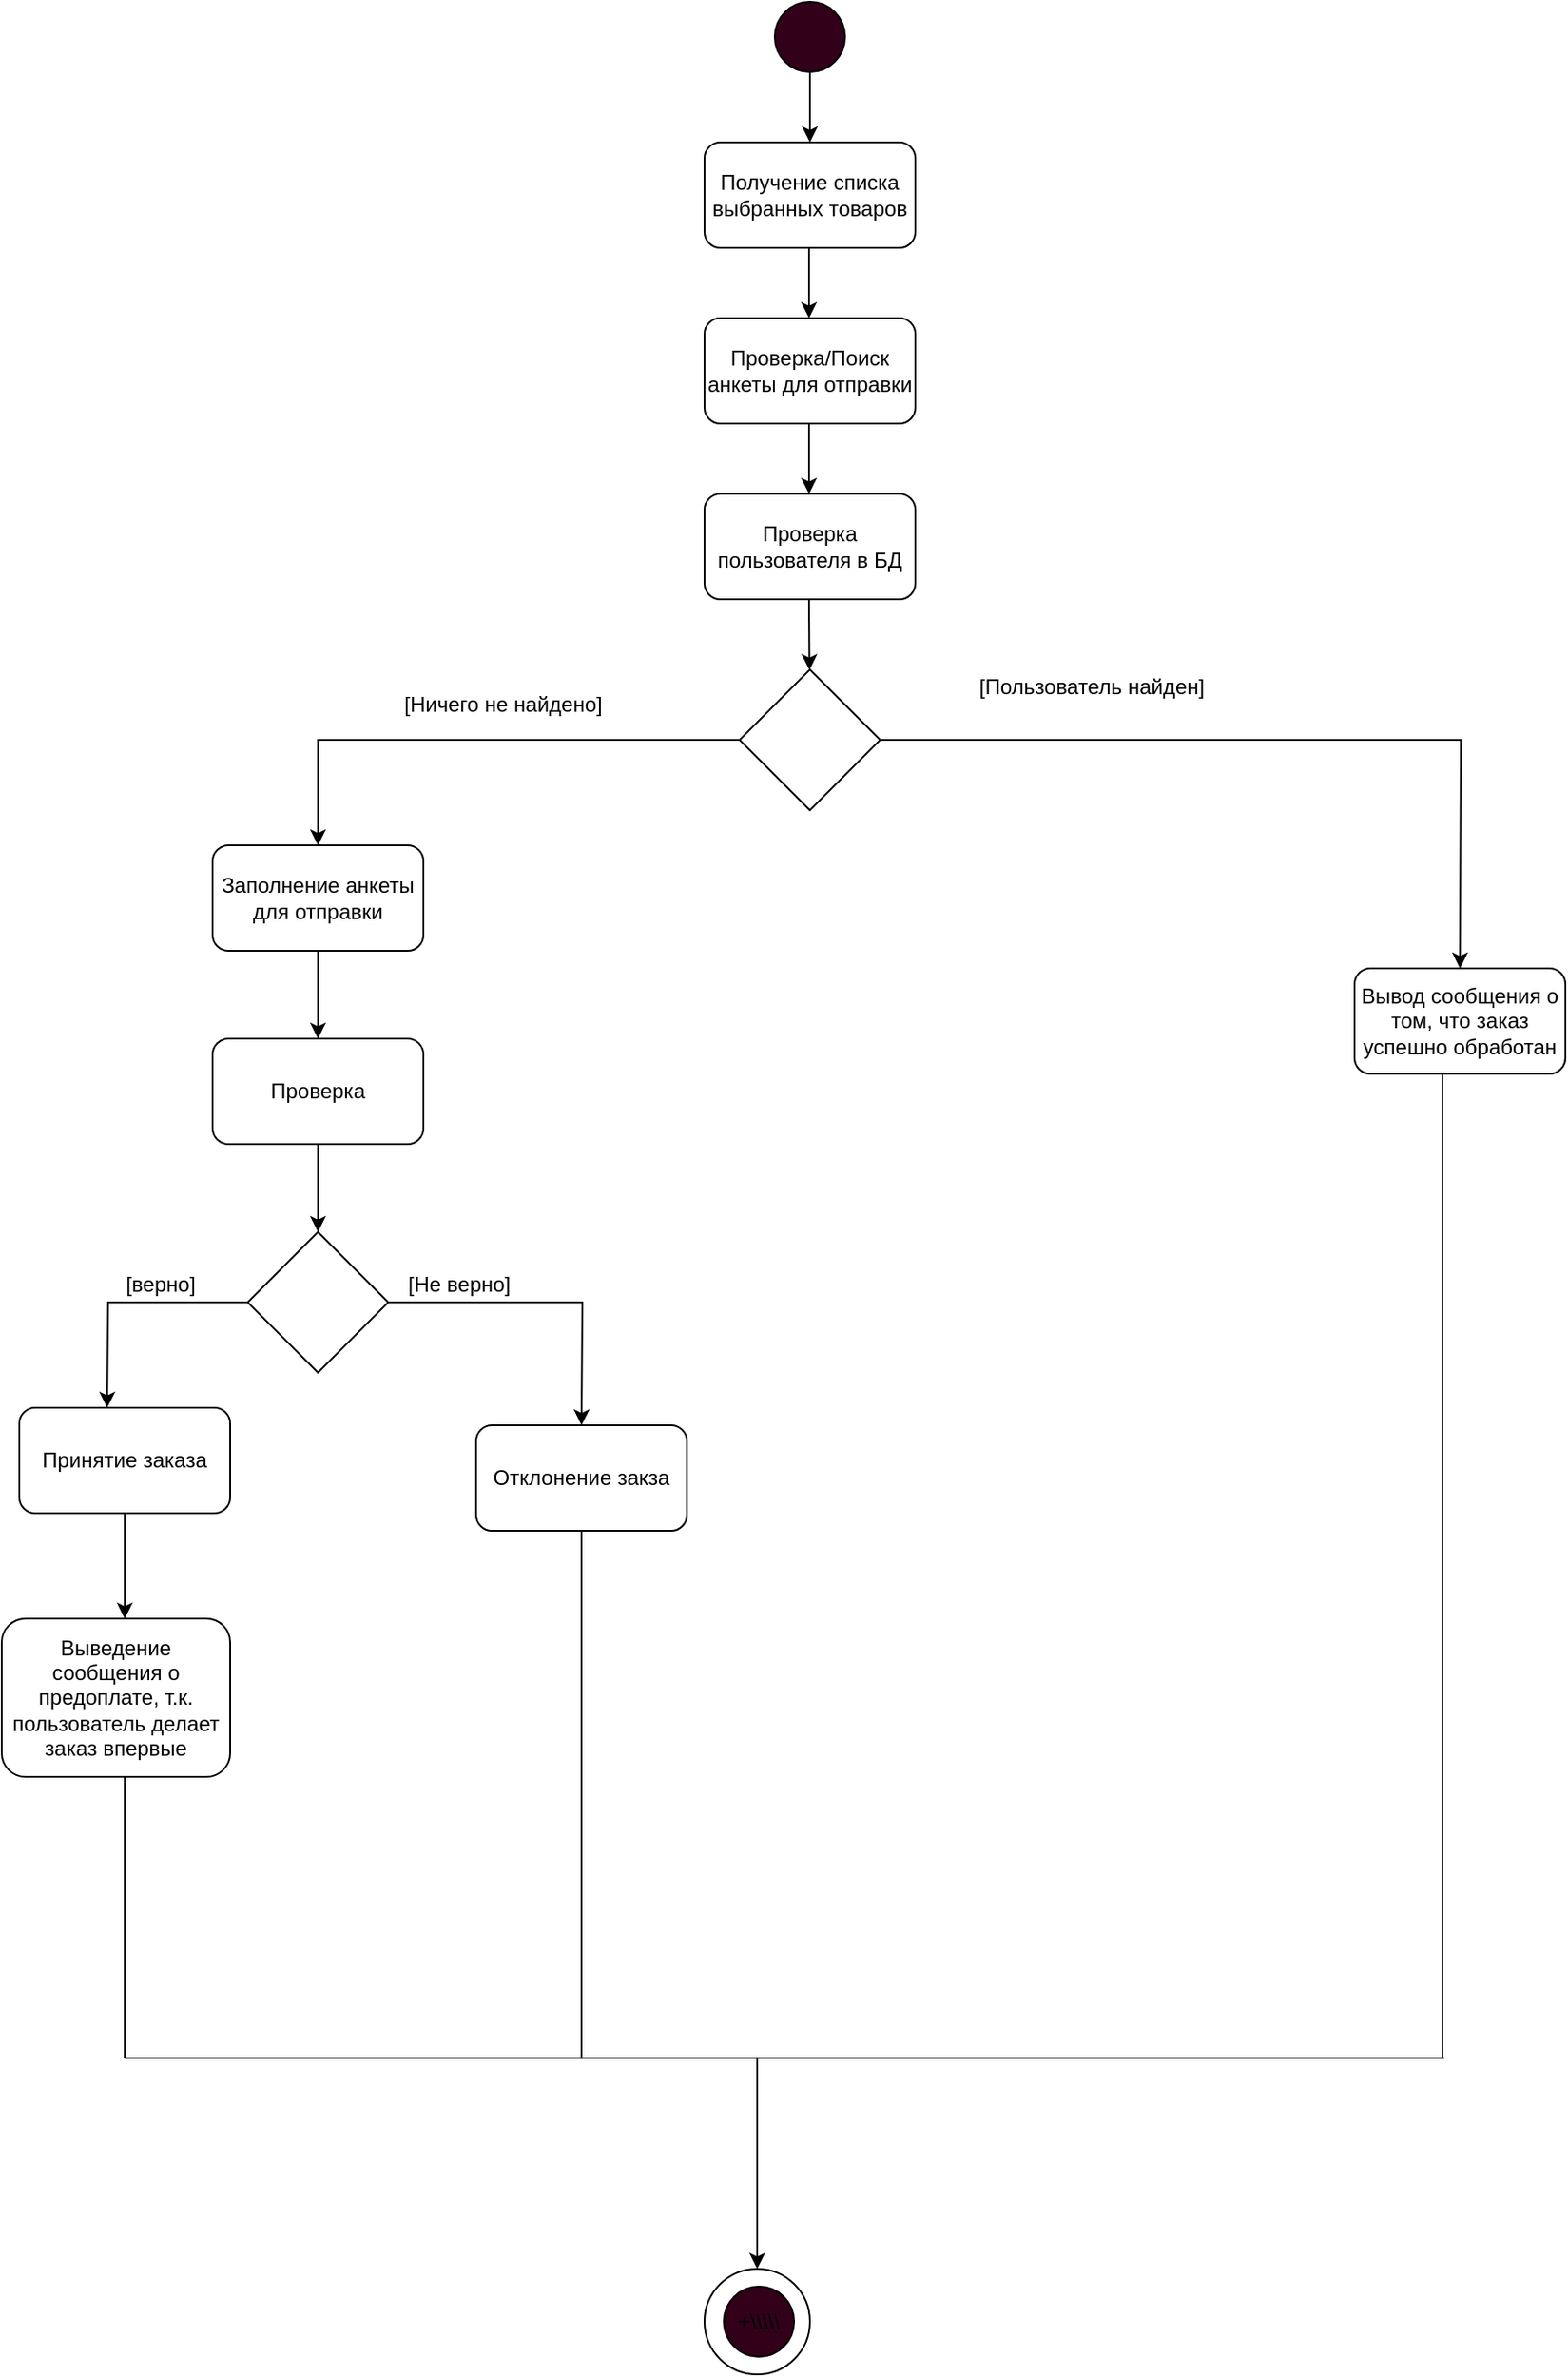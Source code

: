 <mxfile version="16.1.2"><diagram id="c-aQMThwGdOoXntn5NxT" name="Page-1"><mxGraphModel dx="2995" dy="1560" grid="1" gridSize="10" guides="1" tooltips="1" connect="1" arrows="1" fold="1" page="1" pageScale="1" pageWidth="2336" pageHeight="1654" math="0" shadow="0"><root><mxCell id="0"/><mxCell id="1" parent="0"/><mxCell id="QK1_0POKstQcODQE32aZ-1" value="" style="ellipse;whiteSpace=wrap;html=1;aspect=fixed;fillColor=#33001A;" parent="1" vertex="1"><mxGeometry x="730" y="50" width="40" height="40" as="geometry"/></mxCell><mxCell id="QK1_0POKstQcODQE32aZ-2" value="" style="endArrow=classic;html=1;" parent="1" target="QK1_0POKstQcODQE32aZ-3" edge="1"><mxGeometry width="50" height="50" relative="1" as="geometry"><mxPoint x="750" y="90" as="sourcePoint"/><mxPoint x="750" y="170" as="targetPoint"/></mxGeometry></mxCell><mxCell id="QK1_0POKstQcODQE32aZ-3" value="Получение списка выбранных товаров " style="rounded=1;whiteSpace=wrap;html=1;fillColor=#FFFFFF;" parent="1" vertex="1"><mxGeometry x="690" y="130" width="120" height="60" as="geometry"/></mxCell><mxCell id="QK1_0POKstQcODQE32aZ-4" value="" style="endArrow=classic;html=1;" parent="1" edge="1"><mxGeometry width="50" height="50" relative="1" as="geometry"><mxPoint x="749.5" y="190" as="sourcePoint"/><mxPoint x="749.5" y="230" as="targetPoint"/></mxGeometry></mxCell><mxCell id="QK1_0POKstQcODQE32aZ-5" value="Проверка/Поиск анкеты для отправки" style="rounded=1;whiteSpace=wrap;html=1;fillColor=#FFFFFF;" parent="1" vertex="1"><mxGeometry x="690" y="230" width="120" height="60" as="geometry"/></mxCell><mxCell id="QK1_0POKstQcODQE32aZ-6" value="" style="endArrow=classic;html=1;" parent="1" edge="1"><mxGeometry width="50" height="50" relative="1" as="geometry"><mxPoint x="749.5" y="290" as="sourcePoint"/><mxPoint x="749.5" y="330" as="targetPoint"/></mxGeometry></mxCell><mxCell id="QK1_0POKstQcODQE32aZ-8" value="Проверка пользователя в БД" style="rounded=1;whiteSpace=wrap;html=1;fillColor=#FFFFFF;" parent="1" vertex="1"><mxGeometry x="690" y="330" width="120" height="60" as="geometry"/></mxCell><mxCell id="QK1_0POKstQcODQE32aZ-9" value="" style="endArrow=classic;html=1;" parent="1" target="QK1_0POKstQcODQE32aZ-10" edge="1"><mxGeometry width="50" height="50" relative="1" as="geometry"><mxPoint x="749.5" y="390" as="sourcePoint"/><mxPoint x="749.5" y="430" as="targetPoint"/></mxGeometry></mxCell><mxCell id="QK1_0POKstQcODQE32aZ-12" style="edgeStyle=orthogonalEdgeStyle;rounded=0;orthogonalLoop=1;jettySize=auto;html=1;" parent="1" source="QK1_0POKstQcODQE32aZ-10" target="QK1_0POKstQcODQE32aZ-14" edge="1"><mxGeometry relative="1" as="geometry"><mxPoint x="470" y="530" as="targetPoint"/></mxGeometry></mxCell><mxCell id="QK1_0POKstQcODQE32aZ-29" style="edgeStyle=orthogonalEdgeStyle;rounded=0;orthogonalLoop=1;jettySize=auto;html=1;" parent="1" source="QK1_0POKstQcODQE32aZ-10" edge="1"><mxGeometry relative="1" as="geometry"><mxPoint x="1120" y="600" as="targetPoint"/></mxGeometry></mxCell><mxCell id="QK1_0POKstQcODQE32aZ-10" value="" style="rhombus;whiteSpace=wrap;html=1;fillColor=#FFFFFF;" parent="1" vertex="1"><mxGeometry x="710" y="430" width="80" height="80" as="geometry"/></mxCell><mxCell id="QK1_0POKstQcODQE32aZ-13" value="[Ничего не найдено]" style="text;html=1;align=center;verticalAlign=middle;resizable=0;points=[];autosize=1;strokeColor=none;" parent="1" vertex="1"><mxGeometry x="510" y="440" width="130" height="20" as="geometry"/></mxCell><mxCell id="QK1_0POKstQcODQE32aZ-15" style="edgeStyle=orthogonalEdgeStyle;rounded=0;orthogonalLoop=1;jettySize=auto;html=1;" parent="1" source="QK1_0POKstQcODQE32aZ-14" target="QK1_0POKstQcODQE32aZ-16" edge="1"><mxGeometry relative="1" as="geometry"><mxPoint x="470" y="650" as="targetPoint"/></mxGeometry></mxCell><mxCell id="QK1_0POKstQcODQE32aZ-14" value="Заполнение анкеты для отправки" style="rounded=1;whiteSpace=wrap;html=1;fillColor=#FFFFFF;" parent="1" vertex="1"><mxGeometry x="410" y="530" width="120" height="60" as="geometry"/></mxCell><mxCell id="QK1_0POKstQcODQE32aZ-17" style="edgeStyle=orthogonalEdgeStyle;rounded=0;orthogonalLoop=1;jettySize=auto;html=1;" parent="1" source="QK1_0POKstQcODQE32aZ-16" target="QK1_0POKstQcODQE32aZ-18" edge="1"><mxGeometry relative="1" as="geometry"><mxPoint x="470" y="750" as="targetPoint"/></mxGeometry></mxCell><mxCell id="QK1_0POKstQcODQE32aZ-16" value="Проверка" style="rounded=1;whiteSpace=wrap;html=1;fillColor=#FFFFFF;" parent="1" vertex="1"><mxGeometry x="410" y="640" width="120" height="60" as="geometry"/></mxCell><mxCell id="QK1_0POKstQcODQE32aZ-19" style="edgeStyle=orthogonalEdgeStyle;rounded=0;orthogonalLoop=1;jettySize=auto;html=1;" parent="1" source="QK1_0POKstQcODQE32aZ-18" edge="1"><mxGeometry relative="1" as="geometry"><mxPoint x="350" y="850" as="targetPoint"/></mxGeometry></mxCell><mxCell id="QK1_0POKstQcODQE32aZ-22" style="edgeStyle=orthogonalEdgeStyle;rounded=0;orthogonalLoop=1;jettySize=auto;html=1;" parent="1" source="QK1_0POKstQcODQE32aZ-18" edge="1"><mxGeometry relative="1" as="geometry"><mxPoint x="620" y="860" as="targetPoint"/></mxGeometry></mxCell><mxCell id="QK1_0POKstQcODQE32aZ-18" value="" style="rhombus;whiteSpace=wrap;html=1;fillColor=#FFFFFF;" parent="1" vertex="1"><mxGeometry x="430" y="750" width="80" height="80" as="geometry"/></mxCell><mxCell id="QK1_0POKstQcODQE32aZ-20" value="[верно]" style="text;html=1;align=center;verticalAlign=middle;resizable=0;points=[];autosize=1;strokeColor=none;" parent="1" vertex="1"><mxGeometry x="350" y="770" width="60" height="20" as="geometry"/></mxCell><mxCell id="QK1_0POKstQcODQE32aZ-25" style="edgeStyle=orthogonalEdgeStyle;rounded=0;orthogonalLoop=1;jettySize=auto;html=1;" parent="1" source="QK1_0POKstQcODQE32aZ-21" edge="1"><mxGeometry relative="1" as="geometry"><mxPoint x="360" y="970" as="targetPoint"/></mxGeometry></mxCell><mxCell id="QK1_0POKstQcODQE32aZ-21" value="Принятие заказа" style="rounded=1;whiteSpace=wrap;html=1;fillColor=#FFFFFF;" parent="1" vertex="1"><mxGeometry x="300" y="850" width="120" height="60" as="geometry"/></mxCell><mxCell id="QK1_0POKstQcODQE32aZ-23" value="[Не верно]" style="text;html=1;align=center;verticalAlign=middle;resizable=0;points=[];autosize=1;strokeColor=none;" parent="1" vertex="1"><mxGeometry x="510" y="770" width="80" height="20" as="geometry"/></mxCell><mxCell id="QK1_0POKstQcODQE32aZ-28" style="edgeStyle=orthogonalEdgeStyle;rounded=0;orthogonalLoop=1;jettySize=auto;html=1;endArrow=none;endFill=0;" parent="1" source="QK1_0POKstQcODQE32aZ-24" edge="1"><mxGeometry relative="1" as="geometry"><mxPoint x="620" y="1220" as="targetPoint"/></mxGeometry></mxCell><mxCell id="QK1_0POKstQcODQE32aZ-24" value="Отклонение закза" style="rounded=1;whiteSpace=wrap;html=1;fillColor=#FFFFFF;" parent="1" vertex="1"><mxGeometry x="560" y="860" width="120" height="60" as="geometry"/></mxCell><mxCell id="QK1_0POKstQcODQE32aZ-26" value="Выведение сообщения о предоплате, т.к. пользователь делает заказ впервые " style="rounded=1;whiteSpace=wrap;html=1;fillColor=#FFFFFF;" parent="1" vertex="1"><mxGeometry x="290" y="970" width="130" height="90" as="geometry"/></mxCell><mxCell id="QK1_0POKstQcODQE32aZ-30" value="[Пользователь найден]" style="text;html=1;align=center;verticalAlign=middle;resizable=0;points=[];autosize=1;strokeColor=none;" parent="1" vertex="1"><mxGeometry x="835" y="430" width="150" height="20" as="geometry"/></mxCell><mxCell id="QK1_0POKstQcODQE32aZ-31" value="Вывод сообщения о том, что заказ успешно обработан " style="rounded=1;whiteSpace=wrap;html=1;fillColor=#FFFFFF;" parent="1" vertex="1"><mxGeometry x="1060" y="600" width="120" height="60" as="geometry"/></mxCell><mxCell id="QK1_0POKstQcODQE32aZ-35" value="" style="ellipse;whiteSpace=wrap;html=1;aspect=fixed;fillColor=#FFFFFF;" parent="1" vertex="1"><mxGeometry x="690" y="1340" width="60" height="60" as="geometry"/></mxCell><mxCell id="QK1_0POKstQcODQE32aZ-37" value="&lt;div&gt;+\\\\\\\\\&lt;/div&gt;" style="ellipse;whiteSpace=wrap;html=1;aspect=fixed;fillColor=#33001A;" parent="1" vertex="1"><mxGeometry x="701" y="1350" width="40" height="40" as="geometry"/></mxCell><mxCell id="ncHT8KhXG3ngkYcTOkiW-1" value="" style="endArrow=none;html=1;rounded=0;" edge="1" parent="1"><mxGeometry width="50" height="50" relative="1" as="geometry"><mxPoint x="360" y="1220" as="sourcePoint"/><mxPoint x="1111" y="1220" as="targetPoint"/></mxGeometry></mxCell><mxCell id="ncHT8KhXG3ngkYcTOkiW-2" value="" style="endArrow=none;html=1;rounded=0;" edge="1" parent="1"><mxGeometry width="50" height="50" relative="1" as="geometry"><mxPoint x="1110" y="1220" as="sourcePoint"/><mxPoint x="1110" y="660" as="targetPoint"/></mxGeometry></mxCell><mxCell id="ncHT8KhXG3ngkYcTOkiW-4" value="" style="endArrow=none;html=1;rounded=0;" edge="1" parent="1"><mxGeometry width="50" height="50" relative="1" as="geometry"><mxPoint x="360" y="1220" as="sourcePoint"/><mxPoint x="360" y="1060" as="targetPoint"/></mxGeometry></mxCell><mxCell id="ncHT8KhXG3ngkYcTOkiW-6" value="" style="endArrow=classic;html=1;rounded=0;entryX=0.5;entryY=0;entryDx=0;entryDy=0;" edge="1" parent="1" target="QK1_0POKstQcODQE32aZ-35"><mxGeometry width="50" height="50" relative="1" as="geometry"><mxPoint x="720" y="1220" as="sourcePoint"/><mxPoint x="720" y="1330" as="targetPoint"/></mxGeometry></mxCell></root></mxGraphModel></diagram></mxfile>